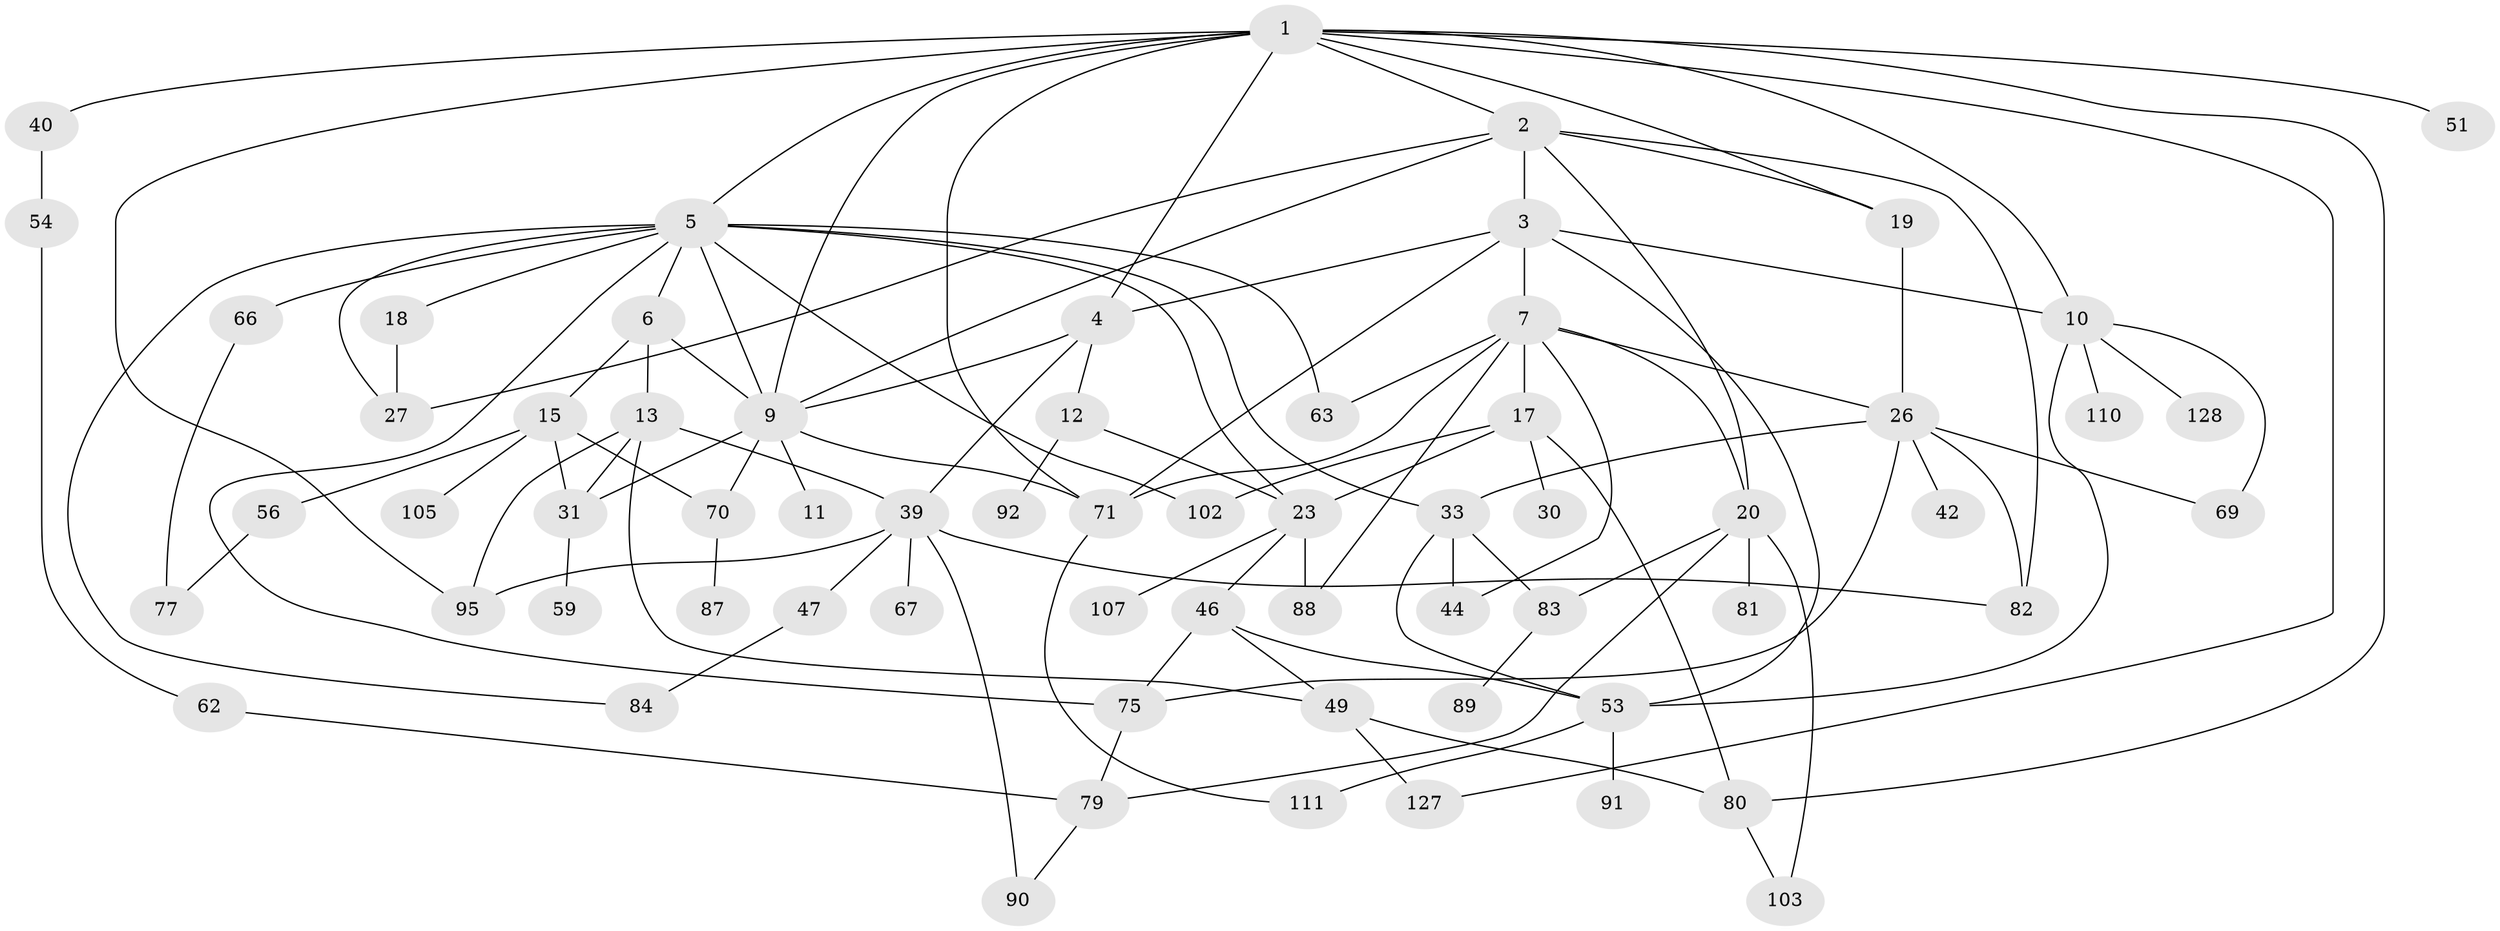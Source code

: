 // original degree distribution, {8: 0.007692307692307693, 7: 0.015384615384615385, 5: 0.08461538461538462, 6: 0.038461538461538464, 4: 0.12307692307692308, 2: 0.27692307692307694, 1: 0.26153846153846155, 3: 0.19230769230769232}
// Generated by graph-tools (version 1.1) at 2025/13/03/09/25 04:13:38]
// undirected, 65 vertices, 111 edges
graph export_dot {
graph [start="1"]
  node [color=gray90,style=filled];
  1 [super="+14"];
  2;
  3 [super="+22"];
  4 [super="+8+38+60"];
  5 [super="+16"];
  6;
  7 [super="+37+24"];
  9 [super="+25+114"];
  10 [super="+78+97"];
  11;
  12;
  13 [super="+36"];
  15;
  17 [super="+121+74"];
  18;
  19 [super="+64"];
  20 [super="+28+94"];
  23 [super="+29+123"];
  26 [super="+73+85+32"];
  27 [super="+68"];
  30;
  31 [super="+55"];
  33 [super="+50+120+52"];
  39 [super="+48"];
  40 [super="+93"];
  42 [super="+58"];
  44 [super="+99"];
  46;
  47;
  49 [super="+61"];
  51;
  53 [super="+72+57+116"];
  54;
  56;
  59;
  62 [super="+86+106"];
  63;
  66;
  67;
  69;
  70 [super="+125+126"];
  71;
  75 [super="+101"];
  77 [super="+96"];
  79;
  80;
  81;
  82 [super="+108"];
  83;
  84 [super="+124"];
  87;
  88;
  89;
  90;
  91;
  92 [super="+118"];
  95;
  102;
  103 [super="+109"];
  105;
  107;
  110;
  111;
  127;
  128;
  1 -- 2;
  1 -- 5;
  1 -- 9;
  1 -- 10;
  1 -- 71;
  1 -- 127;
  1 -- 80;
  1 -- 51;
  1 -- 19;
  1 -- 40;
  1 -- 95;
  1 -- 4;
  2 -- 3;
  2 -- 19;
  2 -- 20;
  2 -- 82;
  2 -- 9;
  2 -- 27;
  3 -- 4;
  3 -- 7;
  3 -- 10;
  3 -- 53;
  3 -- 71;
  4 -- 12;
  4 -- 39;
  4 -- 9;
  5 -- 6;
  5 -- 27;
  5 -- 102;
  5 -- 84;
  5 -- 33;
  5 -- 66;
  5 -- 9;
  5 -- 75;
  5 -- 18;
  5 -- 23;
  5 -- 63;
  6 -- 13;
  6 -- 15;
  6 -- 9;
  7 -- 17;
  7 -- 20;
  7 -- 63;
  7 -- 88;
  7 -- 44;
  7 -- 26;
  7 -- 71;
  9 -- 11;
  9 -- 71;
  9 -- 70;
  9 -- 31;
  10 -- 110;
  10 -- 69;
  10 -- 53;
  10 -- 128;
  12 -- 23;
  12 -- 92;
  13 -- 31;
  13 -- 39;
  13 -- 49;
  13 -- 95;
  15 -- 31;
  15 -- 56;
  15 -- 70;
  15 -- 105;
  17 -- 30;
  17 -- 80;
  17 -- 102;
  17 -- 23;
  18 -- 27;
  19 -- 26;
  20 -- 81;
  20 -- 83;
  20 -- 79;
  20 -- 103;
  23 -- 46;
  23 -- 107;
  23 -- 88;
  26 -- 42;
  26 -- 33;
  26 -- 69;
  26 -- 82;
  26 -- 75;
  31 -- 59;
  33 -- 83;
  33 -- 44;
  33 -- 53;
  39 -- 47;
  39 -- 95;
  39 -- 82;
  39 -- 67;
  39 -- 90;
  40 -- 54;
  46 -- 49;
  46 -- 53;
  46 -- 75;
  47 -- 84;
  49 -- 127;
  49 -- 80;
  53 -- 91;
  53 -- 111;
  54 -- 62;
  56 -- 77;
  62 -- 79;
  66 -- 77;
  70 -- 87;
  71 -- 111;
  75 -- 79;
  79 -- 90;
  80 -- 103;
  83 -- 89;
}
